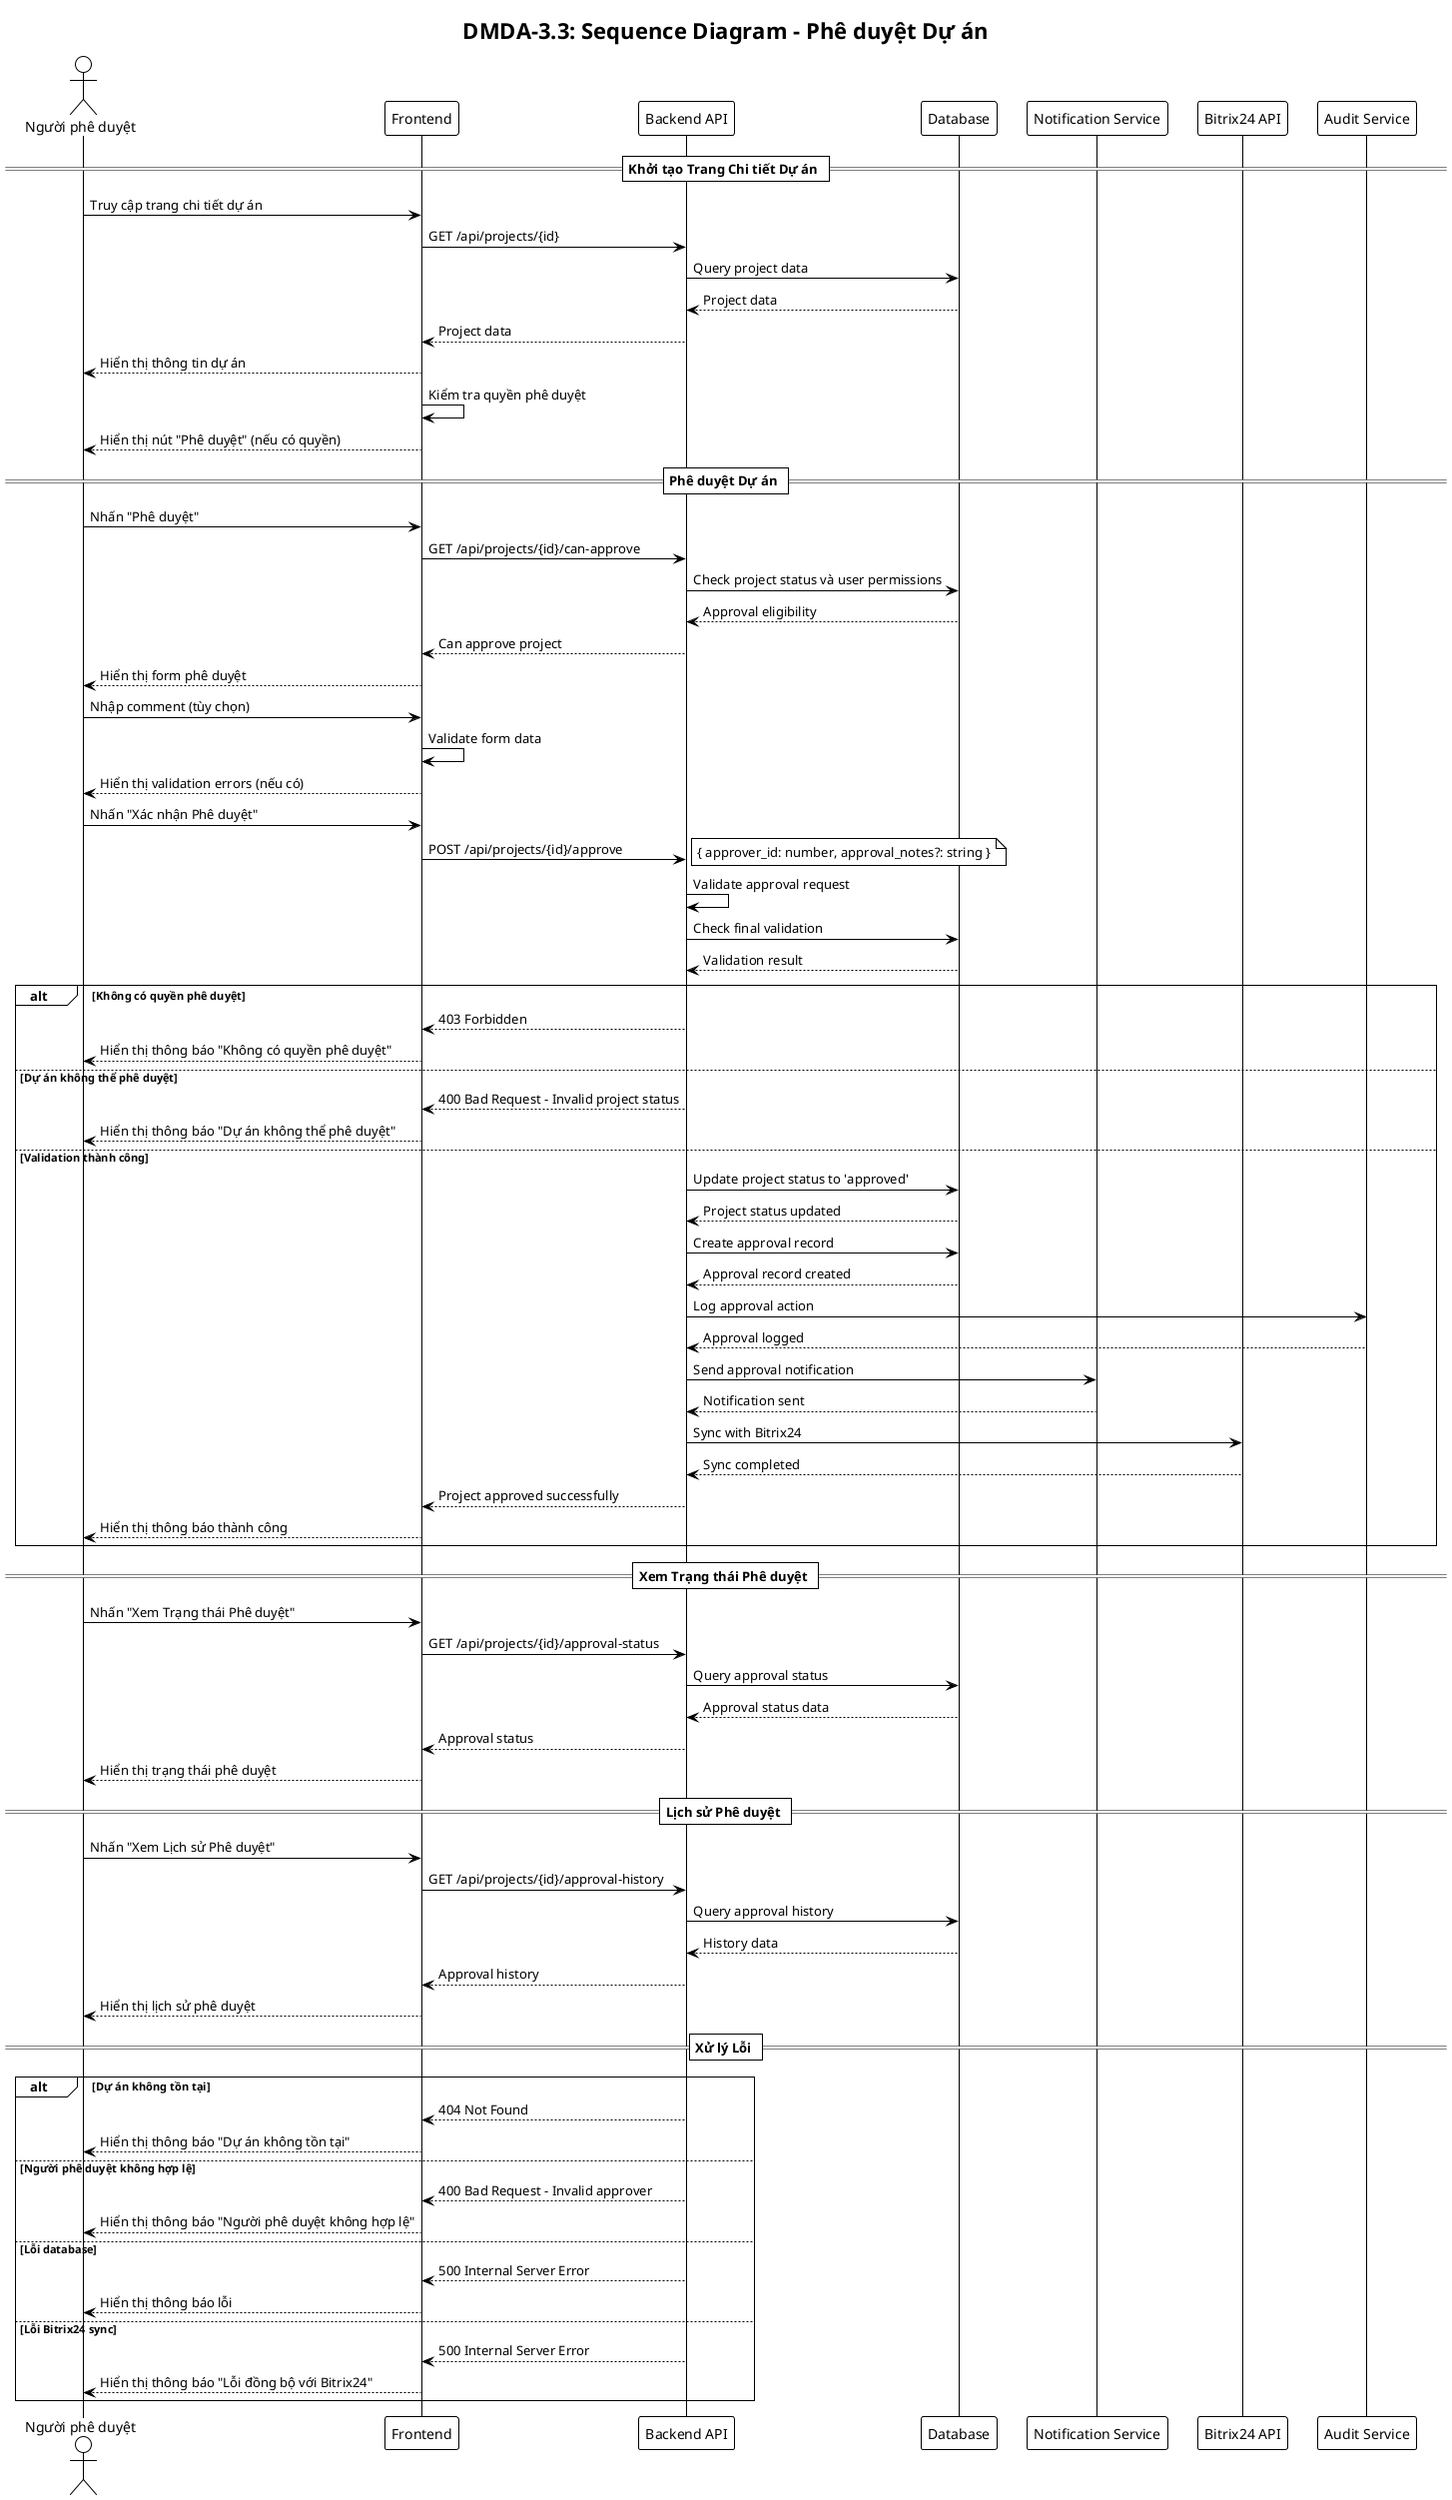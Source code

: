 @startuml DMDA-3.3 Sequence Diagram
!theme plain
skinparam sequenceFontSize 12

title DMDA-3.3: Sequence Diagram - Phê duyệt Dự án

actor "Người phê duyệt" as U
participant "Frontend" as F
participant "Backend API" as B
participant "Database" as D
participant "Notification Service" as N
participant "Bitrix24 API" as B24
participant "Audit Service" as AS

== Khởi tạo Trang Chi tiết Dự án ==

U -> F: Truy cập trang chi tiết dự án
F -> B: GET /api/projects/{id}
B -> D: Query project data
D --> B: Project data
B --> F: Project data
F --> U: Hiển thị thông tin dự án

F -> F: Kiểm tra quyền phê duyệt
F --> U: Hiển thị nút "Phê duyệt" (nếu có quyền)

== Phê duyệt Dự án ==

U -> F: Nhấn "Phê duyệt"
F -> B: GET /api/projects/{id}/can-approve
B -> D: Check project status và user permissions
D --> B: Approval eligibility
B --> F: Can approve project
F --> U: Hiển thị form phê duyệt

U -> F: Nhập comment (tùy chọn)
F -> F: Validate form data
F --> U: Hiển thị validation errors (nếu có)

U -> F: Nhấn "Xác nhận Phê duyệt"
F -> B: POST /api/projects/{id}/approve
note right: { approver_id: number, approval_notes?: string }

B -> B: Validate approval request
B -> D: Check final validation
D --> B: Validation result

alt Không có quyền phê duyệt
    B --> F: 403 Forbidden
    F --> U: Hiển thị thông báo "Không có quyền phê duyệt"
else Dự án không thể phê duyệt
    B --> F: 400 Bad Request - Invalid project status
    F --> U: Hiển thị thông báo "Dự án không thể phê duyệt"
else Validation thành công
    B -> D: Update project status to 'approved'
    D --> B: Project status updated
    B -> D: Create approval record
    D --> B: Approval record created
    B -> AS: Log approval action
    AS --> B: Approval logged
    B -> N: Send approval notification
    N --> B: Notification sent
    B -> B24: Sync with Bitrix24
    B24 --> B: Sync completed
    B --> F: Project approved successfully
    F --> U: Hiển thị thông báo thành công
end

== Xem Trạng thái Phê duyệt ==

U -> F: Nhấn "Xem Trạng thái Phê duyệt"
F -> B: GET /api/projects/{id}/approval-status
B -> D: Query approval status
D --> B: Approval status data
B --> F: Approval status
F --> U: Hiển thị trạng thái phê duyệt

== Lịch sử Phê duyệt ==

U -> F: Nhấn "Xem Lịch sử Phê duyệt"
F -> B: GET /api/projects/{id}/approval-history
B -> D: Query approval history
D --> B: History data
B --> F: Approval history
F --> U: Hiển thị lịch sử phê duyệt

== Xử lý Lỗi ==

alt Dự án không tồn tại
    B --> F: 404 Not Found
    F --> U: Hiển thị thông báo "Dự án không tồn tại"
else Người phê duyệt không hợp lệ
    B --> F: 400 Bad Request - Invalid approver
    F --> U: Hiển thị thông báo "Người phê duyệt không hợp lệ"
else Lỗi database
    B --> F: 500 Internal Server Error
    F --> U: Hiển thị thông báo lỗi
else Lỗi Bitrix24 sync
    B --> F: 500 Internal Server Error
    F --> U: Hiển thị thông báo "Lỗi đồng bộ với Bitrix24"
end

@enduml
